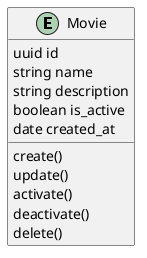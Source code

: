 @startuml movie-entity
entity Movie 

Movie : uuid id
Movie : string name
Movie : string description
Movie : boolean is_active
Movie : date created_at

Movie :  create()
Movie :  update()
Movie :  activate()
Movie :  deactivate()
Movie :  delete()

@enduml

